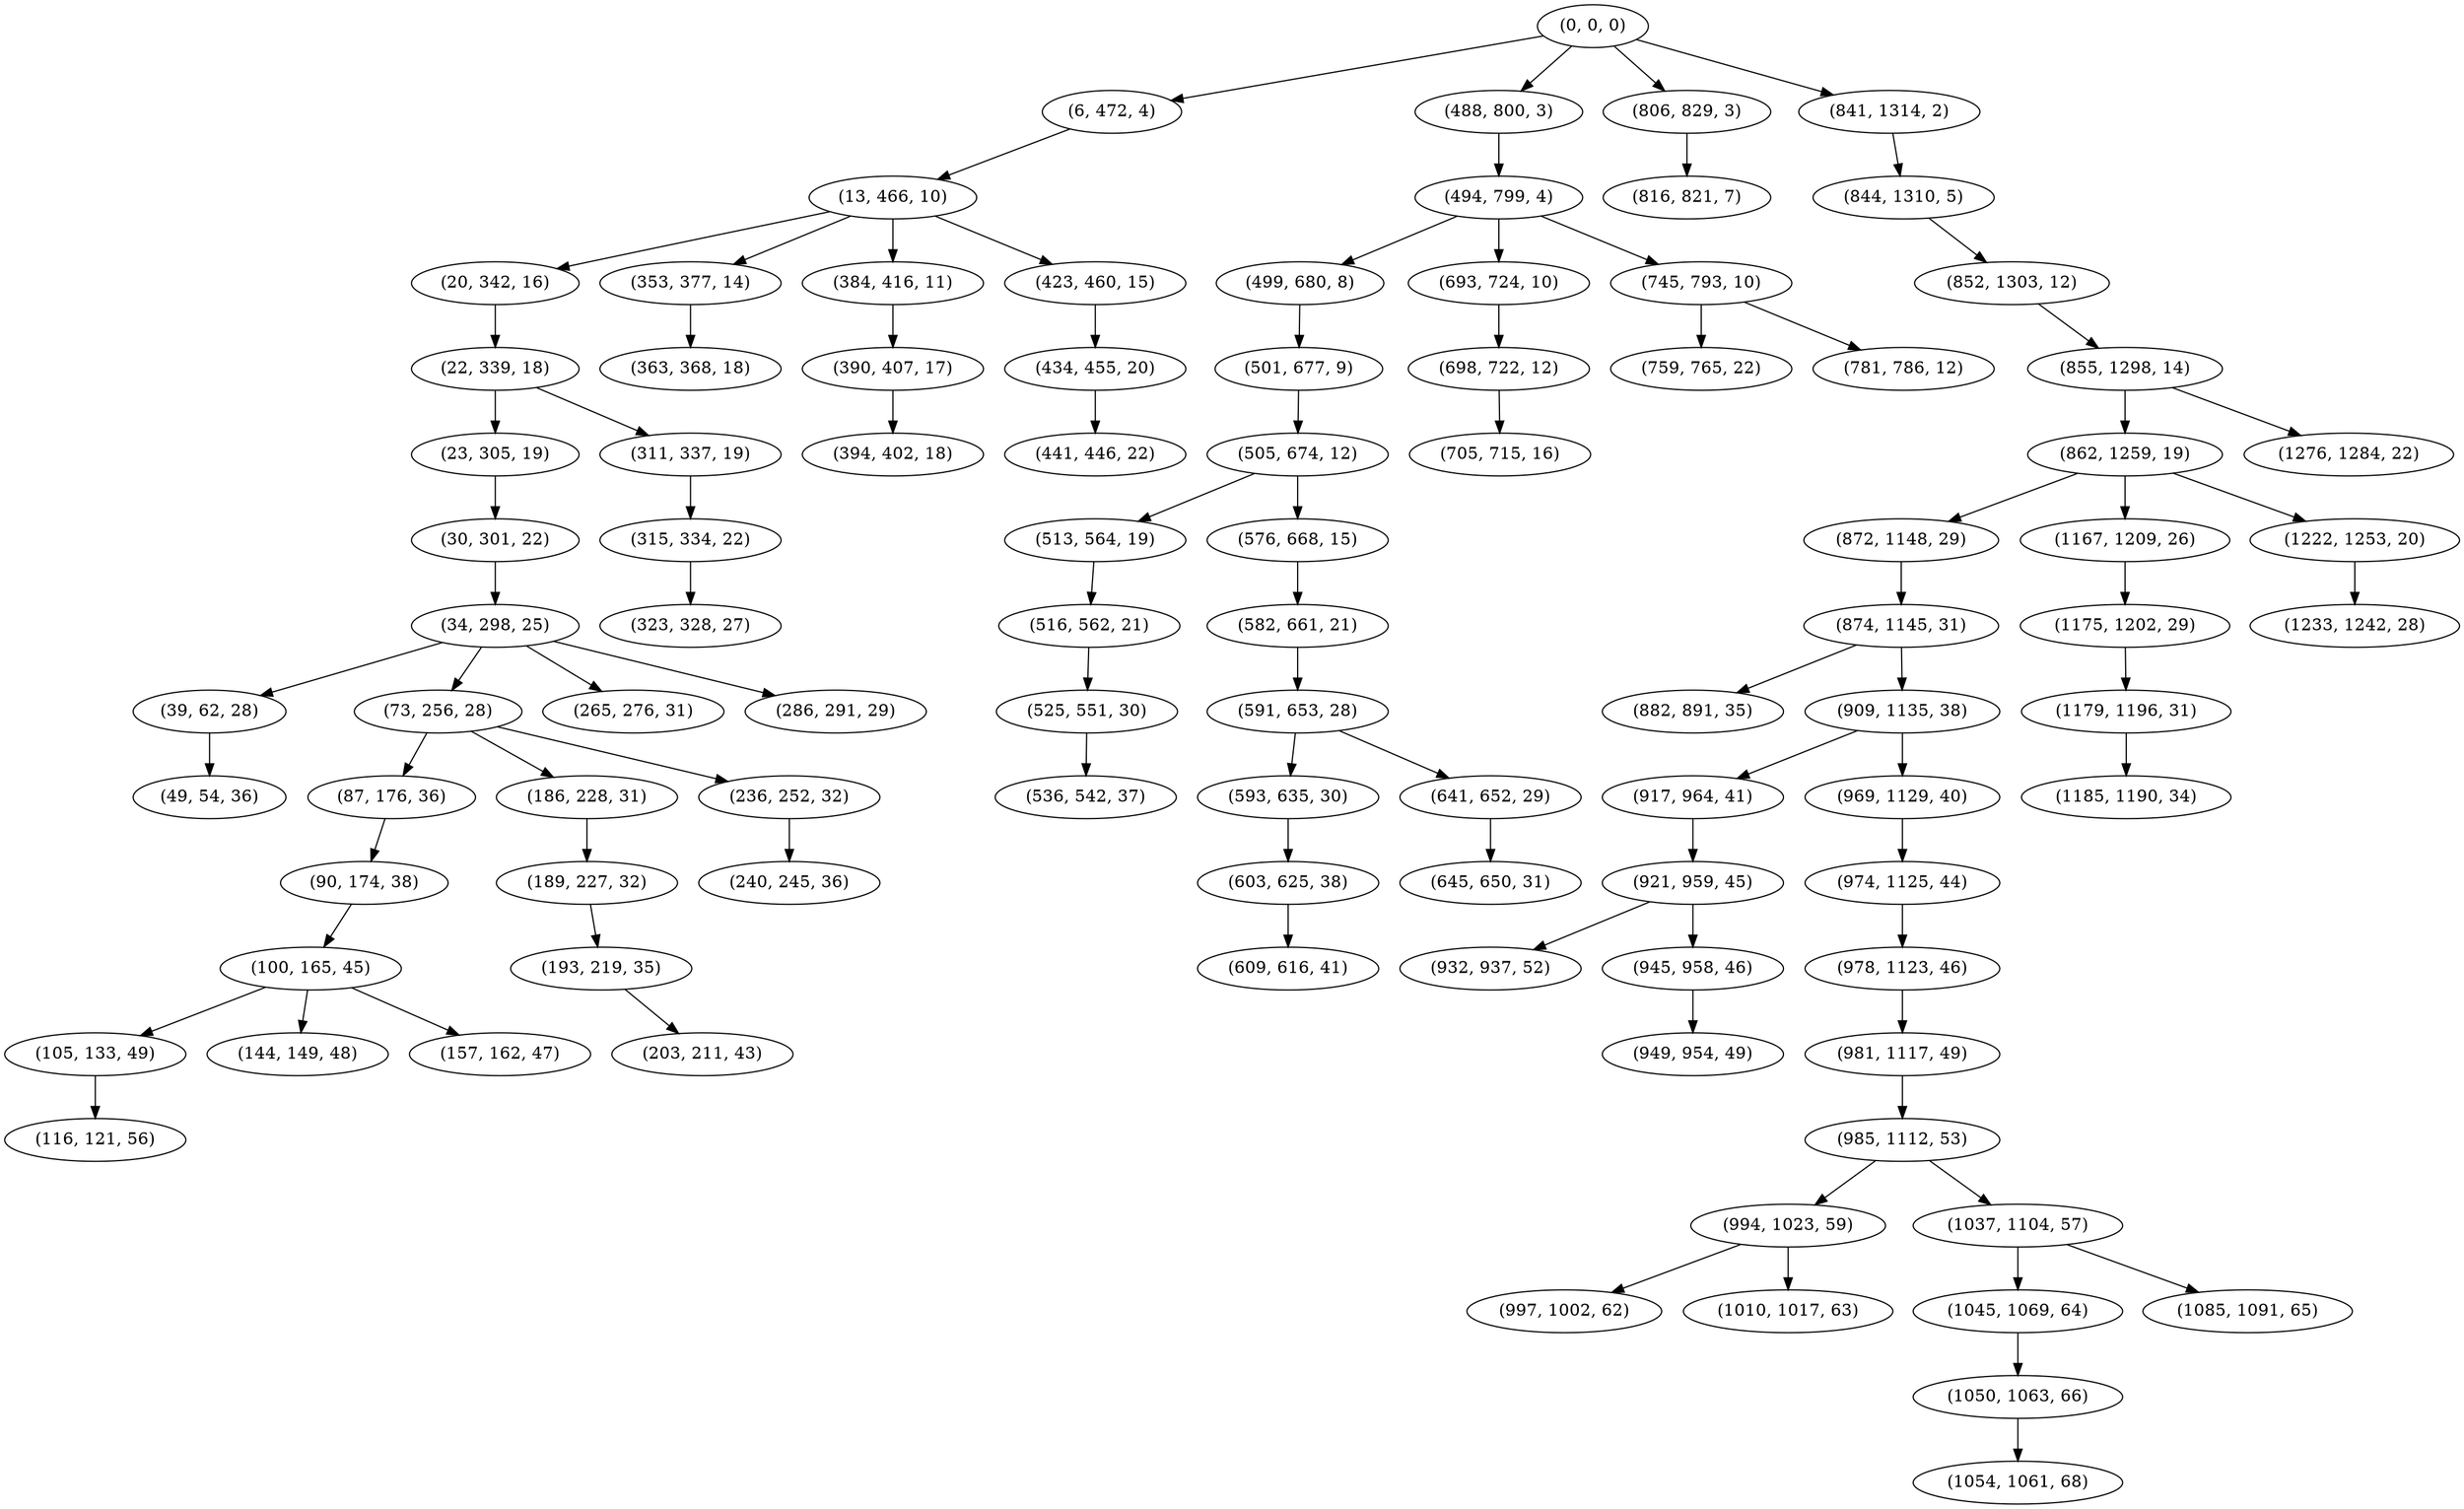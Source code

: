 digraph tree {
    "(0, 0, 0)";
    "(6, 472, 4)";
    "(13, 466, 10)";
    "(20, 342, 16)";
    "(22, 339, 18)";
    "(23, 305, 19)";
    "(30, 301, 22)";
    "(34, 298, 25)";
    "(39, 62, 28)";
    "(49, 54, 36)";
    "(73, 256, 28)";
    "(87, 176, 36)";
    "(90, 174, 38)";
    "(100, 165, 45)";
    "(105, 133, 49)";
    "(116, 121, 56)";
    "(144, 149, 48)";
    "(157, 162, 47)";
    "(186, 228, 31)";
    "(189, 227, 32)";
    "(193, 219, 35)";
    "(203, 211, 43)";
    "(236, 252, 32)";
    "(240, 245, 36)";
    "(265, 276, 31)";
    "(286, 291, 29)";
    "(311, 337, 19)";
    "(315, 334, 22)";
    "(323, 328, 27)";
    "(353, 377, 14)";
    "(363, 368, 18)";
    "(384, 416, 11)";
    "(390, 407, 17)";
    "(394, 402, 18)";
    "(423, 460, 15)";
    "(434, 455, 20)";
    "(441, 446, 22)";
    "(488, 800, 3)";
    "(494, 799, 4)";
    "(499, 680, 8)";
    "(501, 677, 9)";
    "(505, 674, 12)";
    "(513, 564, 19)";
    "(516, 562, 21)";
    "(525, 551, 30)";
    "(536, 542, 37)";
    "(576, 668, 15)";
    "(582, 661, 21)";
    "(591, 653, 28)";
    "(593, 635, 30)";
    "(603, 625, 38)";
    "(609, 616, 41)";
    "(641, 652, 29)";
    "(645, 650, 31)";
    "(693, 724, 10)";
    "(698, 722, 12)";
    "(705, 715, 16)";
    "(745, 793, 10)";
    "(759, 765, 22)";
    "(781, 786, 12)";
    "(806, 829, 3)";
    "(816, 821, 7)";
    "(841, 1314, 2)";
    "(844, 1310, 5)";
    "(852, 1303, 12)";
    "(855, 1298, 14)";
    "(862, 1259, 19)";
    "(872, 1148, 29)";
    "(874, 1145, 31)";
    "(882, 891, 35)";
    "(909, 1135, 38)";
    "(917, 964, 41)";
    "(921, 959, 45)";
    "(932, 937, 52)";
    "(945, 958, 46)";
    "(949, 954, 49)";
    "(969, 1129, 40)";
    "(974, 1125, 44)";
    "(978, 1123, 46)";
    "(981, 1117, 49)";
    "(985, 1112, 53)";
    "(994, 1023, 59)";
    "(997, 1002, 62)";
    "(1010, 1017, 63)";
    "(1037, 1104, 57)";
    "(1045, 1069, 64)";
    "(1050, 1063, 66)";
    "(1054, 1061, 68)";
    "(1085, 1091, 65)";
    "(1167, 1209, 26)";
    "(1175, 1202, 29)";
    "(1179, 1196, 31)";
    "(1185, 1190, 34)";
    "(1222, 1253, 20)";
    "(1233, 1242, 28)";
    "(1276, 1284, 22)";
    "(0, 0, 0)" -> "(6, 472, 4)";
    "(0, 0, 0)" -> "(488, 800, 3)";
    "(0, 0, 0)" -> "(806, 829, 3)";
    "(0, 0, 0)" -> "(841, 1314, 2)";
    "(6, 472, 4)" -> "(13, 466, 10)";
    "(13, 466, 10)" -> "(20, 342, 16)";
    "(13, 466, 10)" -> "(353, 377, 14)";
    "(13, 466, 10)" -> "(384, 416, 11)";
    "(13, 466, 10)" -> "(423, 460, 15)";
    "(20, 342, 16)" -> "(22, 339, 18)";
    "(22, 339, 18)" -> "(23, 305, 19)";
    "(22, 339, 18)" -> "(311, 337, 19)";
    "(23, 305, 19)" -> "(30, 301, 22)";
    "(30, 301, 22)" -> "(34, 298, 25)";
    "(34, 298, 25)" -> "(39, 62, 28)";
    "(34, 298, 25)" -> "(73, 256, 28)";
    "(34, 298, 25)" -> "(265, 276, 31)";
    "(34, 298, 25)" -> "(286, 291, 29)";
    "(39, 62, 28)" -> "(49, 54, 36)";
    "(73, 256, 28)" -> "(87, 176, 36)";
    "(73, 256, 28)" -> "(186, 228, 31)";
    "(73, 256, 28)" -> "(236, 252, 32)";
    "(87, 176, 36)" -> "(90, 174, 38)";
    "(90, 174, 38)" -> "(100, 165, 45)";
    "(100, 165, 45)" -> "(105, 133, 49)";
    "(100, 165, 45)" -> "(144, 149, 48)";
    "(100, 165, 45)" -> "(157, 162, 47)";
    "(105, 133, 49)" -> "(116, 121, 56)";
    "(186, 228, 31)" -> "(189, 227, 32)";
    "(189, 227, 32)" -> "(193, 219, 35)";
    "(193, 219, 35)" -> "(203, 211, 43)";
    "(236, 252, 32)" -> "(240, 245, 36)";
    "(311, 337, 19)" -> "(315, 334, 22)";
    "(315, 334, 22)" -> "(323, 328, 27)";
    "(353, 377, 14)" -> "(363, 368, 18)";
    "(384, 416, 11)" -> "(390, 407, 17)";
    "(390, 407, 17)" -> "(394, 402, 18)";
    "(423, 460, 15)" -> "(434, 455, 20)";
    "(434, 455, 20)" -> "(441, 446, 22)";
    "(488, 800, 3)" -> "(494, 799, 4)";
    "(494, 799, 4)" -> "(499, 680, 8)";
    "(494, 799, 4)" -> "(693, 724, 10)";
    "(494, 799, 4)" -> "(745, 793, 10)";
    "(499, 680, 8)" -> "(501, 677, 9)";
    "(501, 677, 9)" -> "(505, 674, 12)";
    "(505, 674, 12)" -> "(513, 564, 19)";
    "(505, 674, 12)" -> "(576, 668, 15)";
    "(513, 564, 19)" -> "(516, 562, 21)";
    "(516, 562, 21)" -> "(525, 551, 30)";
    "(525, 551, 30)" -> "(536, 542, 37)";
    "(576, 668, 15)" -> "(582, 661, 21)";
    "(582, 661, 21)" -> "(591, 653, 28)";
    "(591, 653, 28)" -> "(593, 635, 30)";
    "(591, 653, 28)" -> "(641, 652, 29)";
    "(593, 635, 30)" -> "(603, 625, 38)";
    "(603, 625, 38)" -> "(609, 616, 41)";
    "(641, 652, 29)" -> "(645, 650, 31)";
    "(693, 724, 10)" -> "(698, 722, 12)";
    "(698, 722, 12)" -> "(705, 715, 16)";
    "(745, 793, 10)" -> "(759, 765, 22)";
    "(745, 793, 10)" -> "(781, 786, 12)";
    "(806, 829, 3)" -> "(816, 821, 7)";
    "(841, 1314, 2)" -> "(844, 1310, 5)";
    "(844, 1310, 5)" -> "(852, 1303, 12)";
    "(852, 1303, 12)" -> "(855, 1298, 14)";
    "(855, 1298, 14)" -> "(862, 1259, 19)";
    "(855, 1298, 14)" -> "(1276, 1284, 22)";
    "(862, 1259, 19)" -> "(872, 1148, 29)";
    "(862, 1259, 19)" -> "(1167, 1209, 26)";
    "(862, 1259, 19)" -> "(1222, 1253, 20)";
    "(872, 1148, 29)" -> "(874, 1145, 31)";
    "(874, 1145, 31)" -> "(882, 891, 35)";
    "(874, 1145, 31)" -> "(909, 1135, 38)";
    "(909, 1135, 38)" -> "(917, 964, 41)";
    "(909, 1135, 38)" -> "(969, 1129, 40)";
    "(917, 964, 41)" -> "(921, 959, 45)";
    "(921, 959, 45)" -> "(932, 937, 52)";
    "(921, 959, 45)" -> "(945, 958, 46)";
    "(945, 958, 46)" -> "(949, 954, 49)";
    "(969, 1129, 40)" -> "(974, 1125, 44)";
    "(974, 1125, 44)" -> "(978, 1123, 46)";
    "(978, 1123, 46)" -> "(981, 1117, 49)";
    "(981, 1117, 49)" -> "(985, 1112, 53)";
    "(985, 1112, 53)" -> "(994, 1023, 59)";
    "(985, 1112, 53)" -> "(1037, 1104, 57)";
    "(994, 1023, 59)" -> "(997, 1002, 62)";
    "(994, 1023, 59)" -> "(1010, 1017, 63)";
    "(1037, 1104, 57)" -> "(1045, 1069, 64)";
    "(1037, 1104, 57)" -> "(1085, 1091, 65)";
    "(1045, 1069, 64)" -> "(1050, 1063, 66)";
    "(1050, 1063, 66)" -> "(1054, 1061, 68)";
    "(1167, 1209, 26)" -> "(1175, 1202, 29)";
    "(1175, 1202, 29)" -> "(1179, 1196, 31)";
    "(1179, 1196, 31)" -> "(1185, 1190, 34)";
    "(1222, 1253, 20)" -> "(1233, 1242, 28)";
}

